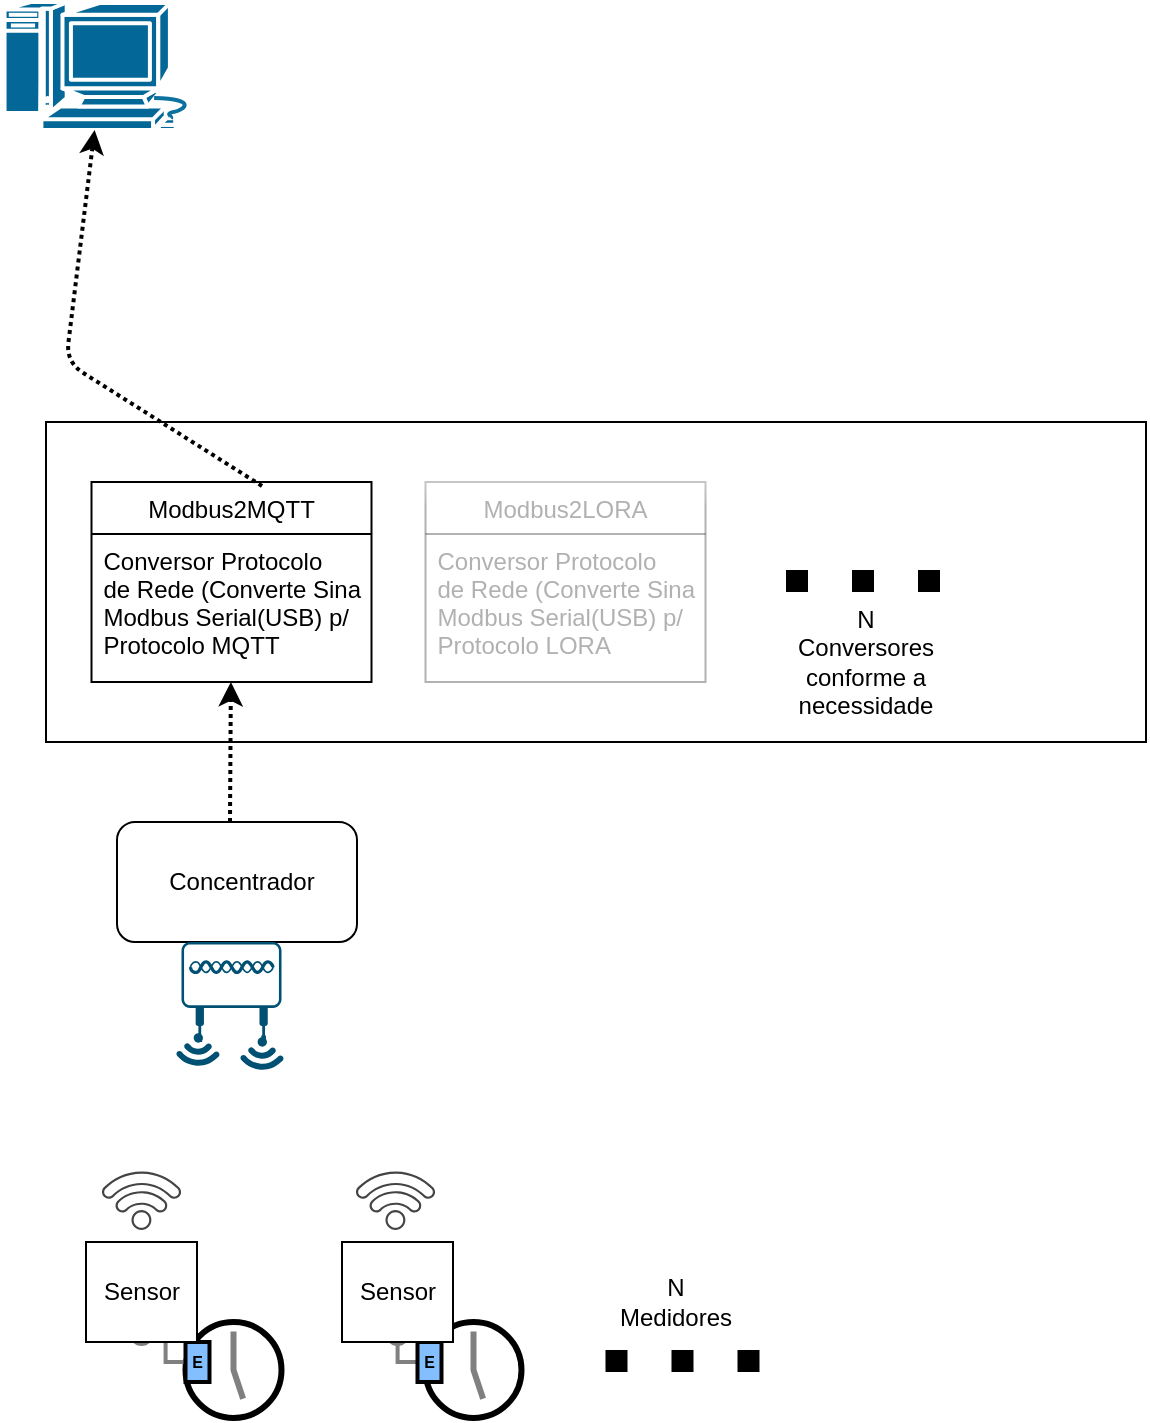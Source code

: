 <mxfile version="14.4.7" type="github">
  <diagram id="IabyM-OrlG6QpsjuMS36" name="Page-1">
    <mxGraphModel dx="796" dy="492" grid="1" gridSize="10" guides="1" tooltips="1" connect="1" arrows="1" fold="1" page="1" pageScale="1" pageWidth="827" pageHeight="1169" math="0" shadow="0">
      <root>
        <mxCell id="0" />
        <mxCell id="1" parent="0" />
        <mxCell id="ptSXDgsTjb9k3v0wsavj-43" value="" style="rounded=0;whiteSpace=wrap;html=1;" vertex="1" parent="1">
          <mxGeometry x="110" y="630" width="550" height="160" as="geometry" />
        </mxCell>
        <mxCell id="ptSXDgsTjb9k3v0wsavj-3" value="" style="strokeWidth=3;outlineConnect=0;dashed=0;align=center;fontSize=8;shape=mxgraph.eip.messExp;html=1;verticalLabelPosition=bottom;verticalAlign=top" vertex="1" parent="1">
          <mxGeometry x="179.75" y="1080" width="48" height="48" as="geometry" />
        </mxCell>
        <mxCell id="ptSXDgsTjb9k3v0wsavj-4" value="" style="strokeWidth=3;outlineConnect=0;dashed=0;align=center;fontSize=8;shape=mxgraph.eip.messExp;html=1;verticalLabelPosition=bottom;verticalAlign=top" vertex="1" parent="1">
          <mxGeometry x="299.75" y="1080" width="48" height="48" as="geometry" />
        </mxCell>
        <mxCell id="ptSXDgsTjb9k3v0wsavj-5" value="" style="edgeStyle=orthogonalEdgeStyle;rounded=0;exitX=0;exitY=0.5;endArrow=none;dashed=0;html=1;strokeColor=#808080;strokeWidth=2;" edge="1" source="ptSXDgsTjb9k3v0wsavj-7" target="ptSXDgsTjb9k3v0wsavj-6" parent="1">
          <mxGeometry relative="1" as="geometry" />
        </mxCell>
        <mxCell id="ptSXDgsTjb9k3v0wsavj-6" value="" style="strokeWidth=2;dashed=0;align=center;fontSize=8;shape=ellipse;fillColor=#808080;strokeColor=none;" vertex="1" parent="1">
          <mxGeometry x="151.75" y="1080" width="12" height="12" as="geometry" />
        </mxCell>
        <mxCell id="ptSXDgsTjb9k3v0wsavj-7" value="E" style="strokeWidth=2;dashed=0;align=center;fontSize=8;shape=rect;fillColor=#83BEFF;fontStyle=1;" vertex="1" parent="1">
          <mxGeometry x="179.75" y="1090" width="12" height="20" as="geometry" />
        </mxCell>
        <mxCell id="ptSXDgsTjb9k3v0wsavj-8" value="" style="edgeStyle=orthogonalEdgeStyle;rounded=0;exitX=0;exitY=0.5;endArrow=none;dashed=0;html=1;strokeColor=#808080;strokeWidth=2;" edge="1" source="ptSXDgsTjb9k3v0wsavj-10" target="ptSXDgsTjb9k3v0wsavj-9" parent="1">
          <mxGeometry relative="1" as="geometry" />
        </mxCell>
        <mxCell id="ptSXDgsTjb9k3v0wsavj-9" value="" style="strokeWidth=2;dashed=0;align=center;fontSize=8;shape=ellipse;fillColor=#808080;strokeColor=none;" vertex="1" parent="1">
          <mxGeometry x="279.75" y="1080" width="12" height="12" as="geometry" />
        </mxCell>
        <mxCell id="ptSXDgsTjb9k3v0wsavj-10" value="E" style="strokeWidth=2;dashed=0;align=center;fontSize=8;shape=rect;fillColor=#83BEFF;fontStyle=1;" vertex="1" parent="1">
          <mxGeometry x="295.75" y="1090" width="12" height="20" as="geometry" />
        </mxCell>
        <mxCell id="ptSXDgsTjb9k3v0wsavj-14" value="" style="rounded=0;whiteSpace=wrap;html=1;" vertex="1" parent="1">
          <mxGeometry x="130" y="1040" width="55.5" height="50" as="geometry" />
        </mxCell>
        <mxCell id="ptSXDgsTjb9k3v0wsavj-15" value="Sensor" style="text;html=1;strokeColor=none;fillColor=none;align=center;verticalAlign=middle;whiteSpace=wrap;rounded=0;" vertex="1" parent="1">
          <mxGeometry x="137.75" y="1055" width="40" height="20" as="geometry" />
        </mxCell>
        <mxCell id="ptSXDgsTjb9k3v0wsavj-16" value="" style="rounded=0;whiteSpace=wrap;html=1;" vertex="1" parent="1">
          <mxGeometry x="258" y="1040" width="55.5" height="50" as="geometry" />
        </mxCell>
        <mxCell id="ptSXDgsTjb9k3v0wsavj-17" value="Sensor" style="text;html=1;strokeColor=none;fillColor=none;align=center;verticalAlign=middle;whiteSpace=wrap;rounded=0;" vertex="1" parent="1">
          <mxGeometry x="265.5" y="1055" width="40" height="20" as="geometry" />
        </mxCell>
        <mxCell id="ptSXDgsTjb9k3v0wsavj-18" value="" style="endArrow=none;dashed=1;html=1;strokeWidth=11;startArrow=none;startFill=0;dashPattern=1 2;endSize=5;rounded=1;" edge="1" parent="1">
          <mxGeometry width="50" height="50" relative="1" as="geometry">
            <mxPoint x="389.75" y="1099.5" as="sourcePoint" />
            <mxPoint x="479.75" y="1099.5" as="targetPoint" />
          </mxGeometry>
        </mxCell>
        <mxCell id="ptSXDgsTjb9k3v0wsavj-20" value="" style="rounded=1;whiteSpace=wrap;html=1;" vertex="1" parent="1">
          <mxGeometry x="145.5" y="830" width="120" height="60" as="geometry" />
        </mxCell>
        <mxCell id="ptSXDgsTjb9k3v0wsavj-21" value="Concentrador" style="text;html=1;strokeColor=none;fillColor=none;align=center;verticalAlign=middle;whiteSpace=wrap;rounded=0;" vertex="1" parent="1">
          <mxGeometry x="187.75" y="850" width="40" height="20" as="geometry" />
        </mxCell>
        <mxCell id="ptSXDgsTjb9k3v0wsavj-22" value="" style="pointerEvents=1;shadow=0;dashed=0;html=1;strokeColor=none;fillColor=#434445;aspect=fixed;labelPosition=center;verticalLabelPosition=bottom;verticalAlign=top;align=center;outlineConnect=0;shape=mxgraph.vvd.wi_fi;rotation=-45;" vertex="1" parent="1">
          <mxGeometry x="142.75" y="1000" width="30" height="30" as="geometry" />
        </mxCell>
        <mxCell id="ptSXDgsTjb9k3v0wsavj-23" value="" style="pointerEvents=1;shadow=0;dashed=0;html=1;strokeColor=none;fillColor=#434445;aspect=fixed;labelPosition=center;verticalLabelPosition=bottom;verticalAlign=top;align=center;outlineConnect=0;shape=mxgraph.vvd.wi_fi;rotation=-45;" vertex="1" parent="1">
          <mxGeometry x="269.75" y="1000" width="30" height="30" as="geometry" />
        </mxCell>
        <mxCell id="ptSXDgsTjb9k3v0wsavj-24" value="" style="points=[[0.03,0.36,0],[0.18,0,0],[0.5,0.34,0],[0.82,0,0],[0.97,0.36,0],[1,0.67,0],[0.975,0.975,0],[0.5,1,0],[0.025,0.975,0],[0,0.67,0]];verticalLabelPosition=bottom;html=1;verticalAlign=top;aspect=fixed;align=center;pointerEvents=1;shape=mxgraph.cisco19.wireless_access_point;fillColor=#005073;strokeColor=none;rotation=-180;" vertex="1" parent="1">
          <mxGeometry x="177.75" y="890" width="50" height="50" as="geometry" />
        </mxCell>
        <mxCell id="ptSXDgsTjb9k3v0wsavj-25" value="" style="points=[[0.005,0.09,0],[0.08,0,0],[0.76,0.25,0],[1,0.92,0],[0.91,0.995,0],[0.57,0.995,0],[0.045,0.955,0],[0.005,0.43,0]];verticalLabelPosition=bottom;html=1;verticalAlign=top;aspect=fixed;align=center;pointerEvents=1;shape=mxgraph.cisco19.3g_4g_indicator;fillColor=#005073;strokeColor=none;rotation=-224;" vertex="1" parent="1">
          <mxGeometry x="177.87" y="937.93" width="16.21" height="16.21" as="geometry" />
        </mxCell>
        <mxCell id="ptSXDgsTjb9k3v0wsavj-26" value="" style="points=[[0.005,0.09,0],[0.08,0,0],[0.76,0.25,0],[1,0.92,0],[0.91,0.995,0],[0.57,0.995,0],[0.045,0.955,0],[0.005,0.43,0]];verticalLabelPosition=bottom;html=1;verticalAlign=top;aspect=fixed;align=center;pointerEvents=1;shape=mxgraph.cisco19.3g_4g_indicator;fillColor=#005073;strokeColor=none;rotation=-224;" vertex="1" parent="1">
          <mxGeometry x="209.87" y="939.93" width="16.21" height="16.21" as="geometry" />
        </mxCell>
        <mxCell id="ptSXDgsTjb9k3v0wsavj-27" value="" style="shape=mxgraph.cisco.computers_and_peripherals.macintosh;html=1;pointerEvents=1;dashed=0;fillColor=#036897;strokeColor=#ffffff;strokeWidth=2;verticalLabelPosition=bottom;verticalAlign=top;align=center;outlineConnect=0;" vertex="1" parent="1">
          <mxGeometry x="88.75" y="420" width="99" height="64" as="geometry" />
        </mxCell>
        <mxCell id="ptSXDgsTjb9k3v0wsavj-35" value="" style="endArrow=classic;html=1;dashed=1;dashPattern=1 1;strokeColor=#000000;strokeWidth=2;" edge="1" parent="1" target="ptSXDgsTjb9k3v0wsavj-38">
          <mxGeometry width="50" height="50" relative="1" as="geometry">
            <mxPoint x="202" y="830" as="sourcePoint" />
            <mxPoint x="202" y="760" as="targetPoint" />
          </mxGeometry>
        </mxCell>
        <mxCell id="ptSXDgsTjb9k3v0wsavj-38" value="Modbus2MQTT" style="swimlane;fontStyle=0;childLayout=stackLayout;horizontal=1;startSize=26;fillColor=none;horizontalStack=0;resizeParent=1;resizeParentMax=0;resizeLast=0;collapsible=1;marginBottom=0;" vertex="1" parent="1">
          <mxGeometry x="132.75" y="660" width="140" height="100" as="geometry" />
        </mxCell>
        <mxCell id="ptSXDgsTjb9k3v0wsavj-39" value="Conversor Protocolo&#xa;de Rede (Converte Sinal&#xa;Modbus Serial(USB) p/&#xa;Protocolo MQTT" style="text;strokeColor=none;fillColor=none;align=left;verticalAlign=top;spacingLeft=4;spacingRight=4;overflow=hidden;rotatable=0;points=[[0,0.5],[1,0.5]];portConstraint=eastwest;" vertex="1" parent="ptSXDgsTjb9k3v0wsavj-38">
          <mxGeometry y="26" width="140" height="74" as="geometry" />
        </mxCell>
        <mxCell id="ptSXDgsTjb9k3v0wsavj-44" value="Modbus2LORA" style="swimlane;fontStyle=0;childLayout=stackLayout;horizontal=1;startSize=26;fillColor=none;horizontalStack=0;resizeParent=1;resizeParentMax=0;resizeLast=0;collapsible=1;marginBottom=0;glass=1;opacity=30;textOpacity=30;" vertex="1" parent="1">
          <mxGeometry x="299.75" y="660" width="140" height="100" as="geometry" />
        </mxCell>
        <mxCell id="ptSXDgsTjb9k3v0wsavj-45" value="Conversor Protocolo&#xa;de Rede (Converte Sinal&#xa;Modbus Serial(USB) p/&#xa;Protocolo LORA" style="text;strokeColor=none;fillColor=none;align=left;verticalAlign=top;spacingLeft=4;spacingRight=4;overflow=hidden;rotatable=0;points=[[0,0.5],[1,0.5]];portConstraint=eastwest;textOpacity=30;" vertex="1" parent="ptSXDgsTjb9k3v0wsavj-44">
          <mxGeometry y="26" width="140" height="74" as="geometry" />
        </mxCell>
        <mxCell id="ptSXDgsTjb9k3v0wsavj-46" value="" style="endArrow=none;dashed=1;html=1;strokeWidth=11;startArrow=none;startFill=0;dashPattern=1 2;endSize=5;rounded=1;" edge="1" parent="1">
          <mxGeometry width="50" height="50" relative="1" as="geometry">
            <mxPoint x="480" y="709.5" as="sourcePoint" />
            <mxPoint x="570" y="709.5" as="targetPoint" />
          </mxGeometry>
        </mxCell>
        <mxCell id="ptSXDgsTjb9k3v0wsavj-48" value="N Medidores" style="text;html=1;strokeColor=none;fillColor=none;align=center;verticalAlign=middle;whiteSpace=wrap;rounded=0;glass=1;opacity=30;" vertex="1" parent="1">
          <mxGeometry x="399.75" y="1060" width="50.25" height="20" as="geometry" />
        </mxCell>
        <mxCell id="ptSXDgsTjb9k3v0wsavj-49" value="N Conversores conforme a necessidade" style="text;html=1;strokeColor=none;fillColor=none;align=center;verticalAlign=middle;whiteSpace=wrap;rounded=0;glass=1;opacity=30;" vertex="1" parent="1">
          <mxGeometry x="500" y="740" width="40" height="20" as="geometry" />
        </mxCell>
        <mxCell id="ptSXDgsTjb9k3v0wsavj-50" value="" style="endArrow=classic;html=1;dashed=1;dashPattern=1 1;strokeColor=#000000;strokeWidth=2;exitX=0.609;exitY=0.02;exitDx=0;exitDy=0;exitPerimeter=0;" edge="1" parent="1" source="ptSXDgsTjb9k3v0wsavj-38" target="ptSXDgsTjb9k3v0wsavj-27">
          <mxGeometry width="50" height="50" relative="1" as="geometry">
            <mxPoint x="370" y="620" as="sourcePoint" />
            <mxPoint x="310" y="480" as="targetPoint" />
            <Array as="points">
              <mxPoint x="120" y="600" />
            </Array>
          </mxGeometry>
        </mxCell>
      </root>
    </mxGraphModel>
  </diagram>
</mxfile>
